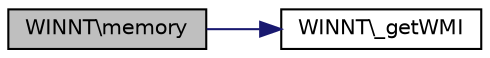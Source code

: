 digraph G
{
  edge [fontname="Helvetica",fontsize="10",labelfontname="Helvetica",labelfontsize="10"];
  node [fontname="Helvetica",fontsize="10",shape=record];
  rankdir="LR";
  Node1 [label="WINNT\\memory",height=0.2,width=0.4,color="black", fillcolor="grey75", style="filled" fontcolor="black"];
  Node1 -> Node2 [color="midnightblue",fontsize="10",style="solid",fontname="Helvetica"];
  Node2 [label="WINNT\\_getWMI",height=0.2,width=0.4,color="black", fillcolor="white", style="filled",URL="$classWINNT.html#a04547dc117f8c89deead0ba4a1ad9973"];
}
